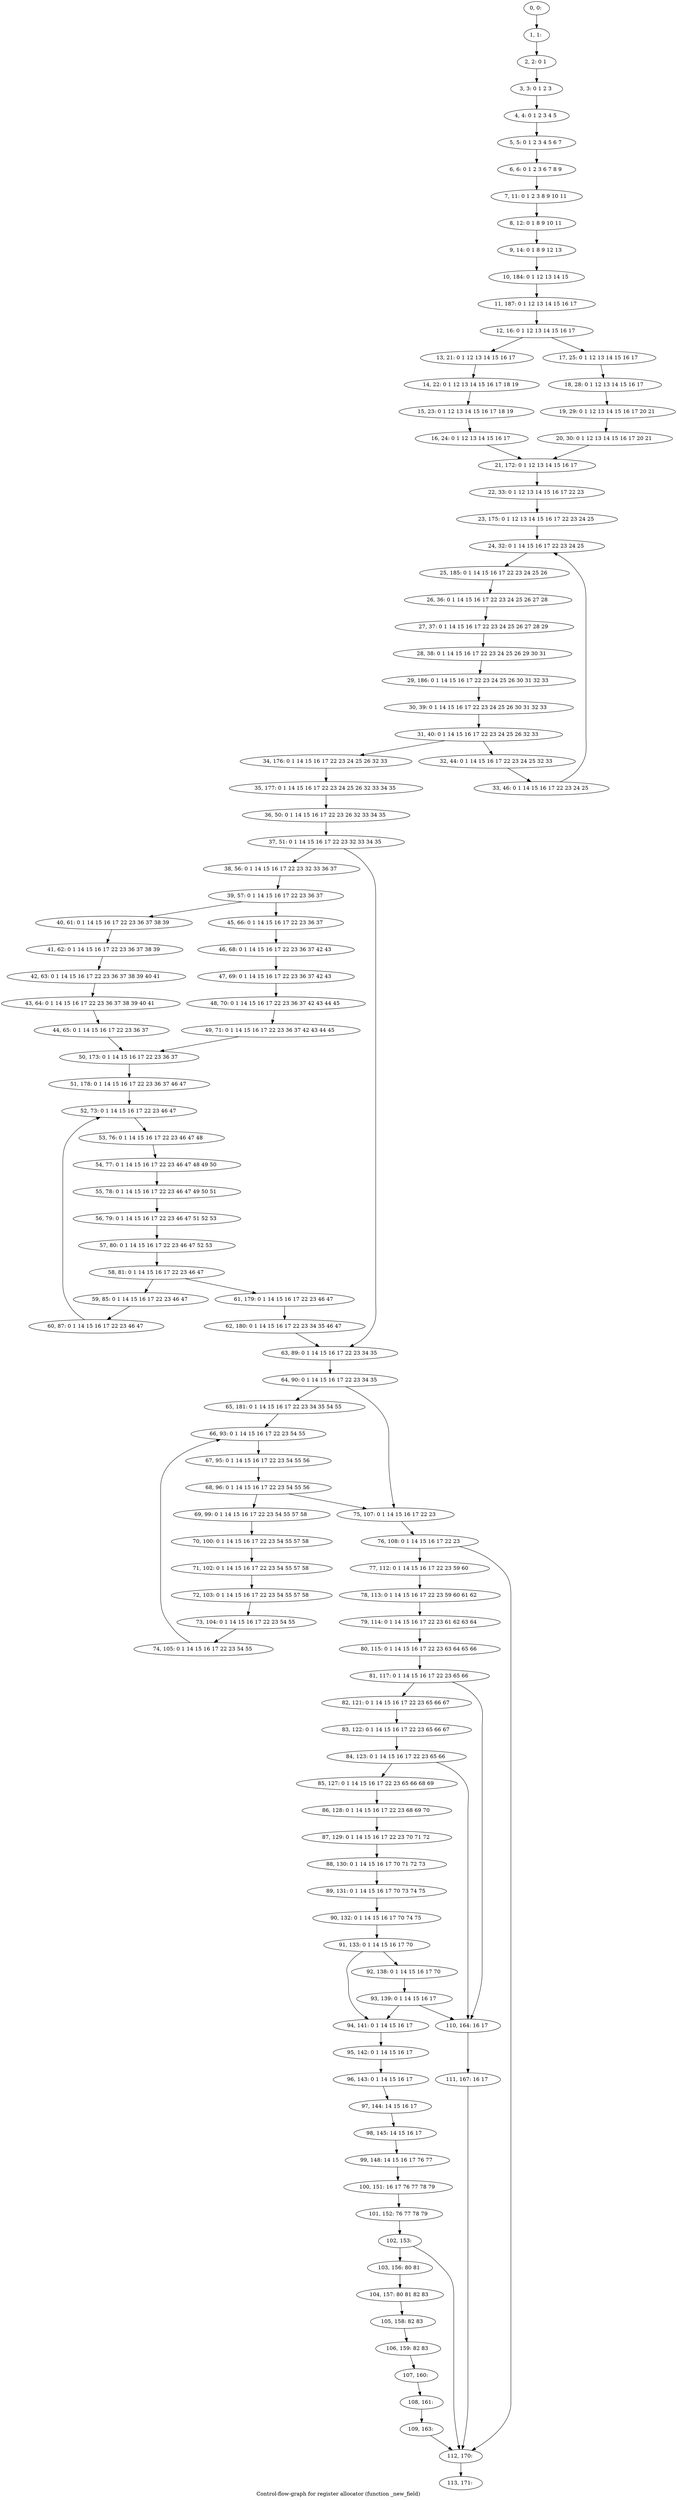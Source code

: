 digraph G {
graph [label="Control-flow-graph for register allocator (function _new_field)"]
0[label="0, 0: "];
1[label="1, 1: "];
2[label="2, 2: 0 1 "];
3[label="3, 3: 0 1 2 3 "];
4[label="4, 4: 0 1 2 3 4 5 "];
5[label="5, 5: 0 1 2 3 4 5 6 7 "];
6[label="6, 6: 0 1 2 3 6 7 8 9 "];
7[label="7, 11: 0 1 2 3 8 9 10 11 "];
8[label="8, 12: 0 1 8 9 10 11 "];
9[label="9, 14: 0 1 8 9 12 13 "];
10[label="10, 184: 0 1 12 13 14 15 "];
11[label="11, 187: 0 1 12 13 14 15 16 17 "];
12[label="12, 16: 0 1 12 13 14 15 16 17 "];
13[label="13, 21: 0 1 12 13 14 15 16 17 "];
14[label="14, 22: 0 1 12 13 14 15 16 17 18 19 "];
15[label="15, 23: 0 1 12 13 14 15 16 17 18 19 "];
16[label="16, 24: 0 1 12 13 14 15 16 17 "];
17[label="17, 25: 0 1 12 13 14 15 16 17 "];
18[label="18, 28: 0 1 12 13 14 15 16 17 "];
19[label="19, 29: 0 1 12 13 14 15 16 17 20 21 "];
20[label="20, 30: 0 1 12 13 14 15 16 17 20 21 "];
21[label="21, 172: 0 1 12 13 14 15 16 17 "];
22[label="22, 33: 0 1 12 13 14 15 16 17 22 23 "];
23[label="23, 175: 0 1 12 13 14 15 16 17 22 23 24 25 "];
24[label="24, 32: 0 1 14 15 16 17 22 23 24 25 "];
25[label="25, 185: 0 1 14 15 16 17 22 23 24 25 26 "];
26[label="26, 36: 0 1 14 15 16 17 22 23 24 25 26 27 28 "];
27[label="27, 37: 0 1 14 15 16 17 22 23 24 25 26 27 28 29 "];
28[label="28, 38: 0 1 14 15 16 17 22 23 24 25 26 29 30 31 "];
29[label="29, 186: 0 1 14 15 16 17 22 23 24 25 26 30 31 32 33 "];
30[label="30, 39: 0 1 14 15 16 17 22 23 24 25 26 30 31 32 33 "];
31[label="31, 40: 0 1 14 15 16 17 22 23 24 25 26 32 33 "];
32[label="32, 44: 0 1 14 15 16 17 22 23 24 25 32 33 "];
33[label="33, 46: 0 1 14 15 16 17 22 23 24 25 "];
34[label="34, 176: 0 1 14 15 16 17 22 23 24 25 26 32 33 "];
35[label="35, 177: 0 1 14 15 16 17 22 23 24 25 26 32 33 34 35 "];
36[label="36, 50: 0 1 14 15 16 17 22 23 26 32 33 34 35 "];
37[label="37, 51: 0 1 14 15 16 17 22 23 32 33 34 35 "];
38[label="38, 56: 0 1 14 15 16 17 22 23 32 33 36 37 "];
39[label="39, 57: 0 1 14 15 16 17 22 23 36 37 "];
40[label="40, 61: 0 1 14 15 16 17 22 23 36 37 38 39 "];
41[label="41, 62: 0 1 14 15 16 17 22 23 36 37 38 39 "];
42[label="42, 63: 0 1 14 15 16 17 22 23 36 37 38 39 40 41 "];
43[label="43, 64: 0 1 14 15 16 17 22 23 36 37 38 39 40 41 "];
44[label="44, 65: 0 1 14 15 16 17 22 23 36 37 "];
45[label="45, 66: 0 1 14 15 16 17 22 23 36 37 "];
46[label="46, 68: 0 1 14 15 16 17 22 23 36 37 42 43 "];
47[label="47, 69: 0 1 14 15 16 17 22 23 36 37 42 43 "];
48[label="48, 70: 0 1 14 15 16 17 22 23 36 37 42 43 44 45 "];
49[label="49, 71: 0 1 14 15 16 17 22 23 36 37 42 43 44 45 "];
50[label="50, 173: 0 1 14 15 16 17 22 23 36 37 "];
51[label="51, 178: 0 1 14 15 16 17 22 23 36 37 46 47 "];
52[label="52, 73: 0 1 14 15 16 17 22 23 46 47 "];
53[label="53, 76: 0 1 14 15 16 17 22 23 46 47 48 "];
54[label="54, 77: 0 1 14 15 16 17 22 23 46 47 48 49 50 "];
55[label="55, 78: 0 1 14 15 16 17 22 23 46 47 49 50 51 "];
56[label="56, 79: 0 1 14 15 16 17 22 23 46 47 51 52 53 "];
57[label="57, 80: 0 1 14 15 16 17 22 23 46 47 52 53 "];
58[label="58, 81: 0 1 14 15 16 17 22 23 46 47 "];
59[label="59, 85: 0 1 14 15 16 17 22 23 46 47 "];
60[label="60, 87: 0 1 14 15 16 17 22 23 46 47 "];
61[label="61, 179: 0 1 14 15 16 17 22 23 46 47 "];
62[label="62, 180: 0 1 14 15 16 17 22 23 34 35 46 47 "];
63[label="63, 89: 0 1 14 15 16 17 22 23 34 35 "];
64[label="64, 90: 0 1 14 15 16 17 22 23 34 35 "];
65[label="65, 181: 0 1 14 15 16 17 22 23 34 35 54 55 "];
66[label="66, 93: 0 1 14 15 16 17 22 23 54 55 "];
67[label="67, 95: 0 1 14 15 16 17 22 23 54 55 56 "];
68[label="68, 96: 0 1 14 15 16 17 22 23 54 55 56 "];
69[label="69, 99: 0 1 14 15 16 17 22 23 54 55 57 58 "];
70[label="70, 100: 0 1 14 15 16 17 22 23 54 55 57 58 "];
71[label="71, 102: 0 1 14 15 16 17 22 23 54 55 57 58 "];
72[label="72, 103: 0 1 14 15 16 17 22 23 54 55 57 58 "];
73[label="73, 104: 0 1 14 15 16 17 22 23 54 55 "];
74[label="74, 105: 0 1 14 15 16 17 22 23 54 55 "];
75[label="75, 107: 0 1 14 15 16 17 22 23 "];
76[label="76, 108: 0 1 14 15 16 17 22 23 "];
77[label="77, 112: 0 1 14 15 16 17 22 23 59 60 "];
78[label="78, 113: 0 1 14 15 16 17 22 23 59 60 61 62 "];
79[label="79, 114: 0 1 14 15 16 17 22 23 61 62 63 64 "];
80[label="80, 115: 0 1 14 15 16 17 22 23 63 64 65 66 "];
81[label="81, 117: 0 1 14 15 16 17 22 23 65 66 "];
82[label="82, 121: 0 1 14 15 16 17 22 23 65 66 67 "];
83[label="83, 122: 0 1 14 15 16 17 22 23 65 66 67 "];
84[label="84, 123: 0 1 14 15 16 17 22 23 65 66 "];
85[label="85, 127: 0 1 14 15 16 17 22 23 65 66 68 69 "];
86[label="86, 128: 0 1 14 15 16 17 22 23 68 69 70 "];
87[label="87, 129: 0 1 14 15 16 17 22 23 70 71 72 "];
88[label="88, 130: 0 1 14 15 16 17 70 71 72 73 "];
89[label="89, 131: 0 1 14 15 16 17 70 73 74 75 "];
90[label="90, 132: 0 1 14 15 16 17 70 74 75 "];
91[label="91, 133: 0 1 14 15 16 17 70 "];
92[label="92, 138: 0 1 14 15 16 17 70 "];
93[label="93, 139: 0 1 14 15 16 17 "];
94[label="94, 141: 0 1 14 15 16 17 "];
95[label="95, 142: 0 1 14 15 16 17 "];
96[label="96, 143: 0 1 14 15 16 17 "];
97[label="97, 144: 14 15 16 17 "];
98[label="98, 145: 14 15 16 17 "];
99[label="99, 148: 14 15 16 17 76 77 "];
100[label="100, 151: 16 17 76 77 78 79 "];
101[label="101, 152: 76 77 78 79 "];
102[label="102, 153: "];
103[label="103, 156: 80 81 "];
104[label="104, 157: 80 81 82 83 "];
105[label="105, 158: 82 83 "];
106[label="106, 159: 82 83 "];
107[label="107, 160: "];
108[label="108, 161: "];
109[label="109, 163: "];
110[label="110, 164: 16 17 "];
111[label="111, 167: 16 17 "];
112[label="112, 170: "];
113[label="113, 171: "];
0->1 ;
1->2 ;
2->3 ;
3->4 ;
4->5 ;
5->6 ;
6->7 ;
7->8 ;
8->9 ;
9->10 ;
10->11 ;
11->12 ;
12->13 ;
12->17 ;
13->14 ;
14->15 ;
15->16 ;
16->21 ;
17->18 ;
18->19 ;
19->20 ;
20->21 ;
21->22 ;
22->23 ;
23->24 ;
24->25 ;
25->26 ;
26->27 ;
27->28 ;
28->29 ;
29->30 ;
30->31 ;
31->32 ;
31->34 ;
32->33 ;
33->24 ;
34->35 ;
35->36 ;
36->37 ;
37->38 ;
37->63 ;
38->39 ;
39->40 ;
39->45 ;
40->41 ;
41->42 ;
42->43 ;
43->44 ;
44->50 ;
45->46 ;
46->47 ;
47->48 ;
48->49 ;
49->50 ;
50->51 ;
51->52 ;
52->53 ;
53->54 ;
54->55 ;
55->56 ;
56->57 ;
57->58 ;
58->59 ;
58->61 ;
59->60 ;
60->52 ;
61->62 ;
62->63 ;
63->64 ;
64->65 ;
64->75 ;
65->66 ;
66->67 ;
67->68 ;
68->69 ;
68->75 ;
69->70 ;
70->71 ;
71->72 ;
72->73 ;
73->74 ;
74->66 ;
75->76 ;
76->77 ;
76->112 ;
77->78 ;
78->79 ;
79->80 ;
80->81 ;
81->82 ;
81->110 ;
82->83 ;
83->84 ;
84->85 ;
84->110 ;
85->86 ;
86->87 ;
87->88 ;
88->89 ;
89->90 ;
90->91 ;
91->92 ;
91->94 ;
92->93 ;
93->94 ;
93->110 ;
94->95 ;
95->96 ;
96->97 ;
97->98 ;
98->99 ;
99->100 ;
100->101 ;
101->102 ;
102->103 ;
102->112 ;
103->104 ;
104->105 ;
105->106 ;
106->107 ;
107->108 ;
108->109 ;
109->112 ;
110->111 ;
111->112 ;
112->113 ;
}
